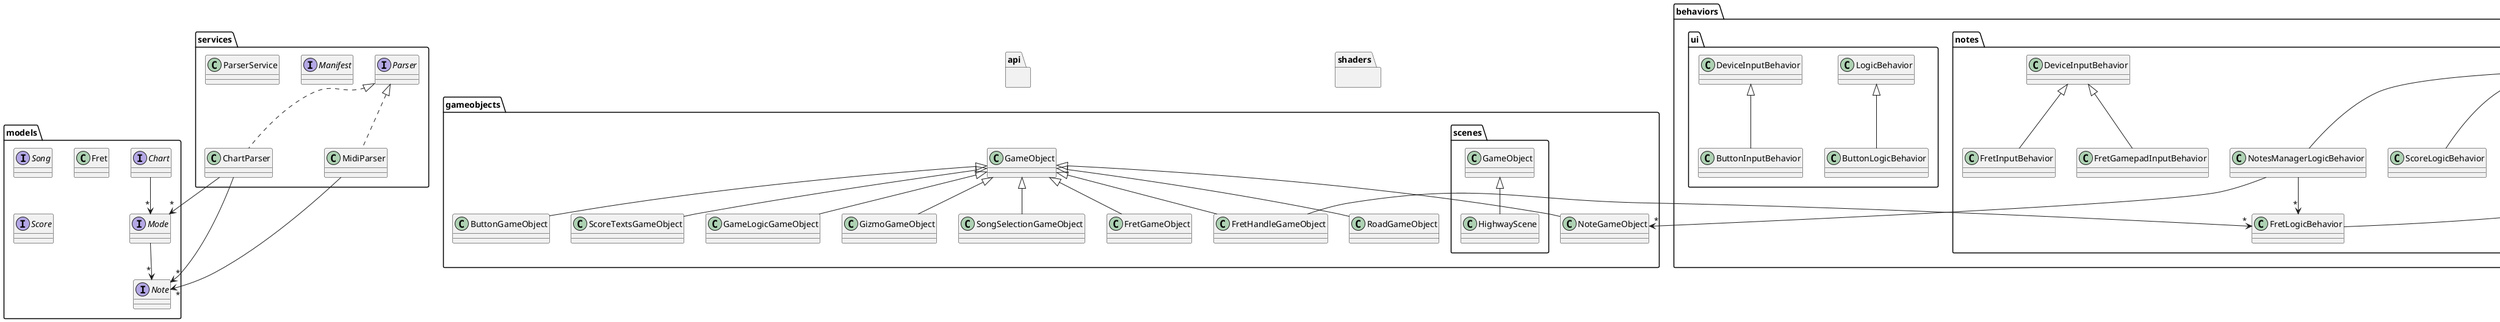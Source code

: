 @startuml
package api {
}
package behaviors {
    package notes {

class FretLogicBehavior extends LogicBehavior {
}
class FretGamepadInputBehavior extends DeviceInputBehavior {
}
class FretInputBehavior extends DeviceInputBehavior {
}
class FretVisualFeedbackSpawnerLogicBehavior extends LogicBehavior {
}
class NotesManagerLogicBehavior extends LogicBehavior {
}
class ScoreLogicBehavior extends LogicBehavior {
}
class SongPlayerLogicBehavior extends LogicBehavior {
}

    }
    package transform {

class BooleanScaleOutputBehavior extends OutputBehavior {
}
class ForwardOutputBehavior extends OutputBehavior {
}
class RepeatableForwardOutputBehavior extends ForwardOutputBehavior {
}
class ScalingOutputBehavior extends OutputBehavior {
}
class VisualFeedbackOutputBehavior extends TextRenderBehavior {
}

    }
    package ui {

class ButtonLogicBehavior extends LogicBehavior {
}
class ButtonInputBehavior extends DeviceInputBehavior {
}

    }
}
package debug {

class FreeLookCameraController extends LogicBehavior {
}
class FreeLookCameraKeyboardMouseInput extends DeviceInputBehavior {
}
class GridRenderBehavior extends LinesRenderBehavior

}
package gameobjects {

class ButtonGameObject extends GameObject {
}
class FretGameObject extends GameObject
class FretHandleGameObject extends GameObject {
}
class RoadGameObject extends GameObject
class NoteGameObject extends GameObject {
}
class ScoreTextsGameObject extends GameObject {
}
class GameLogicGameObject extends GameObject {
}
class GizmoGameObject extends GameObject
class SongSelectionGameObject extends GameObject {
}

    package scenes {

class HighwayScene extends GameObject {
}

    }
}
package models {

interface Note {
}
interface Mode {
}
interface Song {
}
interface Chart {
}
class Fret {
}
interface Score {
}

}
package services {

interface Parser {
}
class ChartParser implements Parser {
}
interface Manifest {
}
class MidiParser implements Parser {
}
class ParserService {
}

}
package shaders {
}
Mode --> "*" Note
NotesManagerLogicBehavior --> "*" FretLogicBehavior
NotesManagerLogicBehavior --> "*" NoteGameObject
FretHandleGameObject --> "*" FretLogicBehavior
Chart --> "*" Mode
MidiParser --> "*" Note
ChartParser --> "*" Mode
ChartParser --> "*" Note
@enduml